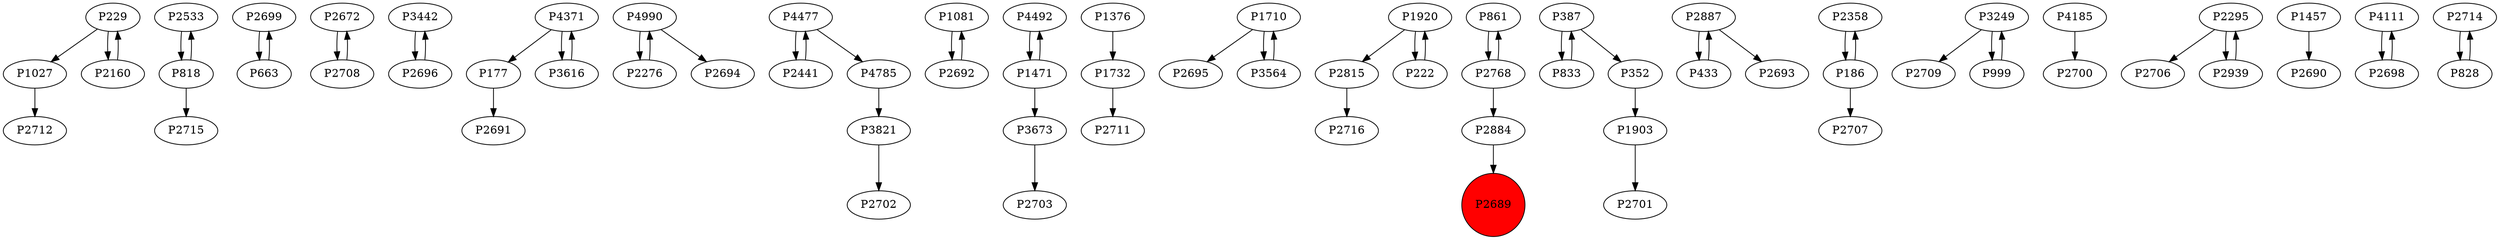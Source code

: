 digraph {
	P1027 -> P2712
	P2533 -> P818
	P229 -> P2160
	P2699 -> P663
	P2672 -> P2708
	P3442 -> P2696
	P4371 -> P177
	P4990 -> P2276
	P4477 -> P2441
	P1081 -> P2692
	P4492 -> P1471
	P1732 -> P2711
	P1710 -> P2695
	P177 -> P2691
	P1920 -> P2815
	P1710 -> P3564
	P2160 -> P229
	P861 -> P2768
	P3616 -> P4371
	P2696 -> P3442
	P2441 -> P4477
	P2708 -> P2672
	P1903 -> P2701
	P833 -> P387
	P2887 -> P433
	P352 -> P1903
	P4990 -> P2694
	P2358 -> P186
	P3249 -> P2709
	P2815 -> P2716
	P3564 -> P1710
	P2768 -> P2884
	P387 -> P833
	P4185 -> P2700
	P818 -> P2533
	P4785 -> P3821
	P2295 -> P2706
	P3249 -> P999
	P663 -> P2699
	P4371 -> P3616
	P433 -> P2887
	P222 -> P1920
	P2768 -> P861
	P818 -> P2715
	P1457 -> P2690
	P2939 -> P2295
	P387 -> P352
	P186 -> P2358
	P2884 -> P2689
	P2276 -> P4990
	P2887 -> P2693
	P4111 -> P2698
	P1471 -> P3673
	P2698 -> P4111
	P999 -> P3249
	P2714 -> P828
	P1471 -> P4492
	P828 -> P2714
	P4477 -> P4785
	P2295 -> P2939
	P229 -> P1027
	P3821 -> P2702
	P1920 -> P222
	P2692 -> P1081
	P1376 -> P1732
	P186 -> P2707
	P3673 -> P2703
	P2689 [shape=circle]
	P2689 [style=filled]
	P2689 [fillcolor=red]
}